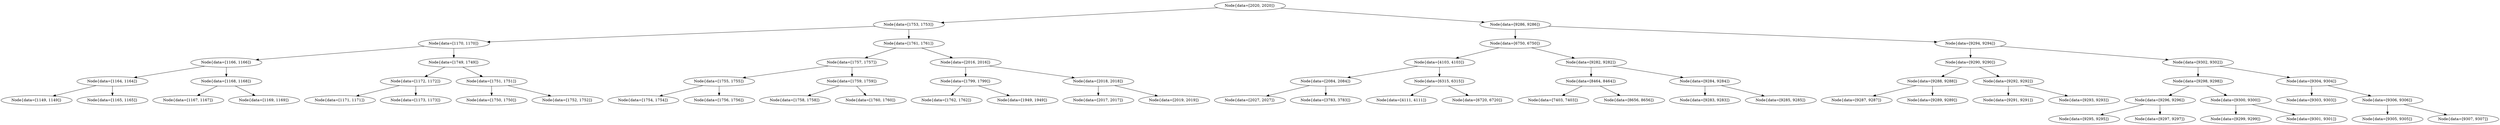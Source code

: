digraph G{
885826004 [label="Node{data=[2020, 2020]}"]
885826004 -> 2072405987
2072405987 [label="Node{data=[1753, 1753]}"]
2072405987 -> 1221510090
1221510090 [label="Node{data=[1170, 1170]}"]
1221510090 -> 453166950
453166950 [label="Node{data=[1166, 1166]}"]
453166950 -> 1251018707
1251018707 [label="Node{data=[1164, 1164]}"]
1251018707 -> 48285725
48285725 [label="Node{data=[1149, 1149]}"]
1251018707 -> 1007590168
1007590168 [label="Node{data=[1165, 1165]}"]
453166950 -> 825901576
825901576 [label="Node{data=[1168, 1168]}"]
825901576 -> 1935107171
1935107171 [label="Node{data=[1167, 1167]}"]
825901576 -> 2004085300
2004085300 [label="Node{data=[1169, 1169]}"]
1221510090 -> 1064139161
1064139161 [label="Node{data=[1749, 1749]}"]
1064139161 -> 1545885310
1545885310 [label="Node{data=[1172, 1172]}"]
1545885310 -> 345527781
345527781 [label="Node{data=[1171, 1171]}"]
1545885310 -> 2094149384
2094149384 [label="Node{data=[1173, 1173]}"]
1064139161 -> 673652922
673652922 [label="Node{data=[1751, 1751]}"]
673652922 -> 1456342118
1456342118 [label="Node{data=[1750, 1750]}"]
673652922 -> 11490343
11490343 [label="Node{data=[1752, 1752]}"]
2072405987 -> 1835565397
1835565397 [label="Node{data=[1761, 1761]}"]
1835565397 -> 2094747314
2094747314 [label="Node{data=[1757, 1757]}"]
2094747314 -> 1519425659
1519425659 [label="Node{data=[1755, 1755]}"]
1519425659 -> 543482210
543482210 [label="Node{data=[1754, 1754]}"]
1519425659 -> 162508306
162508306 [label="Node{data=[1756, 1756]}"]
2094747314 -> 799526731
799526731 [label="Node{data=[1759, 1759]}"]
799526731 -> 1907022212
1907022212 [label="Node{data=[1758, 1758]}"]
799526731 -> 1992444194
1992444194 [label="Node{data=[1760, 1760]}"]
1835565397 -> 48867030
48867030 [label="Node{data=[2016, 2016]}"]
48867030 -> 321256535
321256535 [label="Node{data=[1799, 1799]}"]
321256535 -> 878997838
878997838 [label="Node{data=[1762, 1762]}"]
321256535 -> 1351333305
1351333305 [label="Node{data=[1949, 1949]}"]
48867030 -> 530277992
530277992 [label="Node{data=[2018, 2018]}"]
530277992 -> 601941640
601941640 [label="Node{data=[2017, 2017]}"]
530277992 -> 882449851
882449851 [label="Node{data=[2019, 2019]}"]
885826004 -> 959594732
959594732 [label="Node{data=[9286, 9286]}"]
959594732 -> 2103368068
2103368068 [label="Node{data=[6750, 6750]}"]
2103368068 -> 1496228865
1496228865 [label="Node{data=[4103, 4103]}"]
1496228865 -> 631639642
631639642 [label="Node{data=[2084, 2084]}"]
631639642 -> 246947618
246947618 [label="Node{data=[2027, 2027]}"]
631639642 -> 94467464
94467464 [label="Node{data=[3783, 3783]}"]
1496228865 -> 688113553
688113553 [label="Node{data=[6315, 6315]}"]
688113553 -> 1019398197
1019398197 [label="Node{data=[4111, 4111]}"]
688113553 -> 1917682048
1917682048 [label="Node{data=[6720, 6720]}"]
2103368068 -> 2093918068
2093918068 [label="Node{data=[9282, 9282]}"]
2093918068 -> 1271322675
1271322675 [label="Node{data=[8464, 8464]}"]
1271322675 -> 1634677278
1634677278 [label="Node{data=[7403, 7403]}"]
1271322675 -> 2142305842
2142305842 [label="Node{data=[8656, 8656]}"]
2093918068 -> 1984697271
1984697271 [label="Node{data=[9284, 9284]}"]
1984697271 -> 188107277
188107277 [label="Node{data=[9283, 9283]}"]
1984697271 -> 332490423
332490423 [label="Node{data=[9285, 9285]}"]
959594732 -> 1810389905
1810389905 [label="Node{data=[9294, 9294]}"]
1810389905 -> 2108636400
2108636400 [label="Node{data=[9290, 9290]}"]
2108636400 -> 1156609898
1156609898 [label="Node{data=[9288, 9288]}"]
1156609898 -> 1544308125
1544308125 [label="Node{data=[9287, 9287]}"]
1156609898 -> 1972480350
1972480350 [label="Node{data=[9289, 9289]}"]
2108636400 -> 1910326176
1910326176 [label="Node{data=[9292, 9292]}"]
1910326176 -> 911290838
911290838 [label="Node{data=[9291, 9291]}"]
1910326176 -> 139442732
139442732 [label="Node{data=[9293, 9293]}"]
1810389905 -> 1894529314
1894529314 [label="Node{data=[9302, 9302]}"]
1894529314 -> 1798812892
1798812892 [label="Node{data=[9298, 9298]}"]
1798812892 -> 1415047149
1415047149 [label="Node{data=[9296, 9296]}"]
1415047149 -> 566016401
566016401 [label="Node{data=[9295, 9295]}"]
1415047149 -> 814260653
814260653 [label="Node{data=[9297, 9297]}"]
1798812892 -> 1724871220
1724871220 [label="Node{data=[9300, 9300]}"]
1724871220 -> 231512463
231512463 [label="Node{data=[9299, 9299]}"]
1724871220 -> 1241045398
1241045398 [label="Node{data=[9301, 9301]}"]
1894529314 -> 1015585997
1015585997 [label="Node{data=[9304, 9304]}"]
1015585997 -> 566953914
566953914 [label="Node{data=[9303, 9303]}"]
1015585997 -> 1218638573
1218638573 [label="Node{data=[9306, 9306]}"]
1218638573 -> 1192867334
1192867334 [label="Node{data=[9305, 9305]}"]
1218638573 -> 1066345692
1066345692 [label="Node{data=[9307, 9307]}"]
}